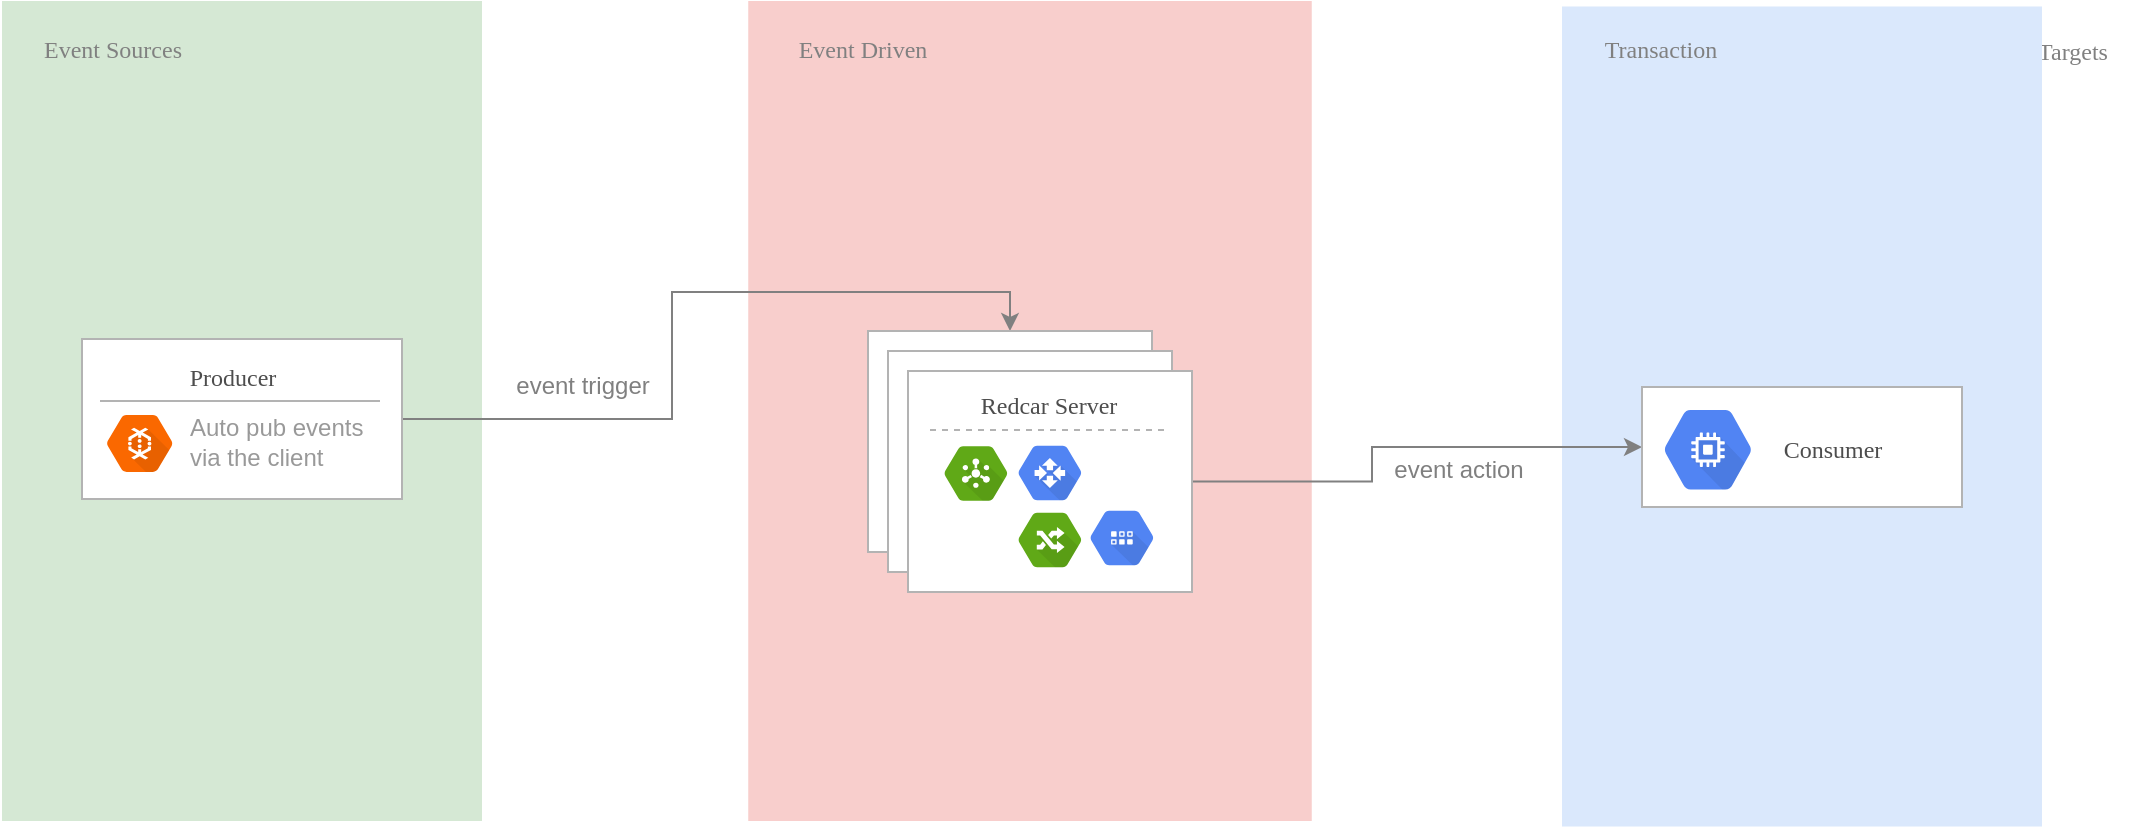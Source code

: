 <mxfile version="16.2.2" type="github">
  <diagram id="zuWFAJXgjOLeMFyqs1LD" name="第 1 页">
    <mxGraphModel dx="786" dy="463" grid="1" gridSize="10" guides="1" tooltips="1" connect="1" arrows="1" fold="1" page="1" pageScale="1" pageWidth="1654" pageHeight="2336" math="0" shadow="0">
      <root>
        <mxCell id="0" />
        <mxCell id="1" parent="0" />
        <mxCell id="z8NbIOZ8HeaowrtKci4R-6" value="&lt;font size=&quot;1&quot;&gt;&lt;font style=&quot;font-size: 12px&quot; face=&quot;Verdana&quot; color=&quot;#808080&quot;&gt;Redcar&lt;/font&gt;&lt;br&gt;&lt;/font&gt;" style="text;html=1;align=center;verticalAlign=middle;resizable=0;points=[];autosize=1;strokeColor=none;fillColor=none;" parent="1" vertex="1">
          <mxGeometry x="496" y="158.5" width="60" height="20" as="geometry" />
        </mxCell>
        <mxCell id="z8NbIOZ8HeaowrtKci4R-8" value="&lt;font color=&quot;#808080&quot; face=&quot;Verdana&quot; style=&quot;font-size: 12px&quot;&gt;Targets&lt;/font&gt;" style="text;html=1;align=center;verticalAlign=middle;resizable=0;points=[];autosize=1;strokeColor=none;fillColor=none;" parent="1" vertex="1">
          <mxGeometry x="1060" y="159.5" width="60" height="20" as="geometry" />
        </mxCell>
        <mxCell id="8pleGha8yt2rqx1mjK0i-11" value="" style="shape=image;html=1;verticalAlign=top;verticalLabelPosition=bottom;labelBackgroundColor=#ffffff;imageAspect=0;aspect=fixed;image=https://cdn2.iconfinder.com/data/icons/Car_Icon_Set_BevelAndEmboss-Net/58/car.png;fontColor=#999999;fillColor=#66B2FF;" parent="1" vertex="1">
          <mxGeometry x="465" y="147.25" width="43" height="43" as="geometry" />
        </mxCell>
        <mxCell id="T6VgyswRJ6GRHiMwATem-1" value="" style="rounded=0;whiteSpace=wrap;html=1;rotation=90;fillColor=#d5e8d4;strokeColor=none;dashed=1;" vertex="1" parent="1">
          <mxGeometry x="-30" y="229.5" width="410" height="240" as="geometry" />
        </mxCell>
        <mxCell id="T6VgyswRJ6GRHiMwATem-2" value="&lt;font color=&quot;#808080&quot; style=&quot;font-size: 12px&quot; face=&quot;Verdana&quot;&gt;Event Sources&lt;/font&gt;" style="text;html=1;align=center;verticalAlign=middle;resizable=0;points=[];autosize=1;strokeColor=none;fillColor=none;" vertex="1" parent="1">
          <mxGeometry x="60" y="158.5" width="100" height="20" as="geometry" />
        </mxCell>
        <mxCell id="T6VgyswRJ6GRHiMwATem-3" value="" style="rounded=0;whiteSpace=wrap;html=1;rotation=90;fillColor=#f8cecc;strokeColor=none;dashed=1;" vertex="1" parent="1">
          <mxGeometry x="364" y="208.63" width="410" height="281.75" as="geometry" />
        </mxCell>
        <mxCell id="T6VgyswRJ6GRHiMwATem-4" value="&lt;font style=&quot;font-size: 12px&quot; face=&quot;Verdana&quot; color=&quot;#808080&quot;&gt;Event D&lt;/font&gt;&lt;font color=&quot;#808080&quot; face=&quot;Verdana&quot;&gt;riven&lt;/font&gt;" style="text;html=1;align=center;verticalAlign=middle;resizable=0;points=[];autosize=1;strokeColor=none;fillColor=none;" vertex="1" parent="1">
          <mxGeometry x="440" y="158.5" width="90" height="20" as="geometry" />
        </mxCell>
        <mxCell id="T6VgyswRJ6GRHiMwATem-5" value="" style="rounded=0;whiteSpace=wrap;html=1;rotation=90;fillColor=#dae8fc;strokeColor=none;dashed=1;" vertex="1" parent="1">
          <mxGeometry x="750" y="232.25" width="410" height="240" as="geometry" />
        </mxCell>
        <mxCell id="T6VgyswRJ6GRHiMwATem-6" value="&lt;font color=&quot;#808080&quot; face=&quot;Verdana&quot;&gt;Transaction&lt;/font&gt;" style="text;html=1;align=center;verticalAlign=middle;resizable=0;points=[];autosize=1;strokeColor=none;fillColor=none;" vertex="1" parent="1">
          <mxGeometry x="844" y="158.5" width="80" height="20" as="geometry" />
        </mxCell>
        <mxCell id="T6VgyswRJ6GRHiMwATem-7" style="edgeStyle=orthogonalEdgeStyle;rounded=0;orthogonalLoop=1;jettySize=auto;html=1;entryX=0.5;entryY=0;entryDx=0;entryDy=0;fontSize=24;fontColor=#FFE599;strokeColor=#808080;" edge="1" parent="1" source="T6VgyswRJ6GRHiMwATem-9" target="T6VgyswRJ6GRHiMwATem-11">
          <mxGeometry relative="1" as="geometry">
            <Array as="points">
              <mxPoint x="390" y="354" />
              <mxPoint x="390" y="290" />
              <mxPoint x="559" y="290" />
            </Array>
          </mxGeometry>
        </mxCell>
        <mxCell id="T6VgyswRJ6GRHiMwATem-8" value="&lt;font color=&quot;#808080&quot; style=&quot;font-size: 12px&quot;&gt;event trigger&lt;/font&gt;" style="edgeLabel;html=1;align=center;verticalAlign=middle;resizable=0;points=[];fontSize=24;fontColor=#FFE599;" vertex="1" connectable="0" parent="T6VgyswRJ6GRHiMwATem-7">
          <mxGeometry x="-0.51" y="-2" relative="1" as="geometry">
            <mxPoint x="-5" y="-23" as="offset" />
          </mxGeometry>
        </mxCell>
        <mxCell id="T6VgyswRJ6GRHiMwATem-9" value="" style="rounded=0;whiteSpace=wrap;html=1;fontFamily=Verdana;fontSize=12;fontColor=#808080;strokeColor=#B3B3B3;" vertex="1" parent="1">
          <mxGeometry x="95" y="313.5" width="160" height="80" as="geometry" />
        </mxCell>
        <mxCell id="T6VgyswRJ6GRHiMwATem-10" value="&lt;font color=&quot;#4d4d4d&quot;&gt;Producer&lt;/font&gt;" style="text;html=1;align=center;verticalAlign=middle;resizable=0;points=[];autosize=1;strokeColor=none;fillColor=none;fontSize=12;fontFamily=Verdana;fontColor=#808080;" vertex="1" parent="1">
          <mxGeometry x="135" y="322.5" width="70" height="20" as="geometry" />
        </mxCell>
        <mxCell id="T6VgyswRJ6GRHiMwATem-11" value="" style="rounded=0;whiteSpace=wrap;html=1;fontFamily=Verdana;fontSize=12;fontColor=#808080;strokeColor=#B3B3B3;" vertex="1" parent="1">
          <mxGeometry x="488" y="309.5" width="142" height="110.5" as="geometry" />
        </mxCell>
        <mxCell id="T6VgyswRJ6GRHiMwATem-12" value="" style="rounded=0;whiteSpace=wrap;html=1;fontFamily=Verdana;fontSize=12;fontColor=#808080;strokeColor=#B3B3B3;" vertex="1" parent="1">
          <mxGeometry x="498" y="319.5" width="142" height="110.5" as="geometry" />
        </mxCell>
        <mxCell id="T6VgyswRJ6GRHiMwATem-13" style="edgeStyle=orthogonalEdgeStyle;rounded=0;orthogonalLoop=1;jettySize=auto;html=1;exitX=1;exitY=0.5;exitDx=0;exitDy=0;entryX=0;entryY=0.5;entryDx=0;entryDy=0;fontSize=12;fontColor=#808080;strokeColor=#808080;" edge="1" parent="1" source="T6VgyswRJ6GRHiMwATem-15" target="T6VgyswRJ6GRHiMwATem-22">
          <mxGeometry relative="1" as="geometry">
            <Array as="points">
              <mxPoint x="740" y="385" />
              <mxPoint x="740" y="368" />
            </Array>
          </mxGeometry>
        </mxCell>
        <mxCell id="T6VgyswRJ6GRHiMwATem-14" value="event action" style="edgeLabel;html=1;align=center;verticalAlign=middle;resizable=0;points=[];fontSize=12;fontColor=#808080;" vertex="1" connectable="0" parent="T6VgyswRJ6GRHiMwATem-13">
          <mxGeometry x="0.15" y="3" relative="1" as="geometry">
            <mxPoint x="11" y="14" as="offset" />
          </mxGeometry>
        </mxCell>
        <mxCell id="T6VgyswRJ6GRHiMwATem-15" value="" style="rounded=0;whiteSpace=wrap;html=1;fontFamily=Verdana;fontSize=12;fontColor=#808080;strokeColor=#B3B3B3;" vertex="1" parent="1">
          <mxGeometry x="508" y="329.5" width="142" height="110.5" as="geometry" />
        </mxCell>
        <mxCell id="T6VgyswRJ6GRHiMwATem-16" value="" style="endArrow=none;html=1;fontFamily=Verdana;fontSize=12;fontColor=#808080;endFill=0;strokeColor=#B3B3B3;rounded=0;dashed=1;" edge="1" parent="1">
          <mxGeometry relative="1" as="geometry">
            <mxPoint x="519" y="359" as="sourcePoint" />
            <mxPoint x="639" y="359" as="targetPoint" />
          </mxGeometry>
        </mxCell>
        <mxCell id="T6VgyswRJ6GRHiMwATem-17" value="&lt;font color=&quot;#4d4d4d&quot;&gt;Redcar Server&lt;/font&gt;" style="text;html=1;align=center;verticalAlign=middle;resizable=0;points=[];autosize=1;strokeColor=none;fillColor=none;fontSize=12;fontFamily=Verdana;fontColor=#1A1A1A;" vertex="1" parent="1">
          <mxGeometry x="528" y="336.5" width="100" height="20" as="geometry" />
        </mxCell>
        <mxCell id="T6VgyswRJ6GRHiMwATem-18" value="" style="sketch=0;html=1;fillColor=#60a917;strokeColor=#2D7600;verticalAlign=top;labelPosition=center;verticalLabelPosition=bottom;align=center;spacingTop=-6;fontSize=11;fontStyle=1;fontColor=#ffffff;shape=mxgraph.gcp2.hexIcon;prIcon=cloud_pubsub;rounded=1;fontFamily=Verdana;" vertex="1" parent="1">
          <mxGeometry x="518" y="360.75" width="48" height="40" as="geometry" />
        </mxCell>
        <mxCell id="T6VgyswRJ6GRHiMwATem-19" value="" style="sketch=0;html=1;fillColor=#5184F3;strokeColor=none;verticalAlign=top;labelPosition=center;verticalLabelPosition=bottom;align=center;spacingTop=-6;fontSize=11;fontStyle=1;fontColor=#999999;shape=mxgraph.gcp2.hexIcon;prIcon=cloud_datastore;rounded=1;fontFamily=Verdana;" vertex="1" parent="1">
          <mxGeometry x="591" y="393" width="48" height="40" as="geometry" />
        </mxCell>
        <mxCell id="T6VgyswRJ6GRHiMwATem-20" value="" style="sketch=0;html=1;fillColor=#5184F3;strokeColor=none;verticalAlign=top;labelPosition=center;verticalLabelPosition=bottom;align=center;spacingTop=-6;fontSize=11;fontStyle=1;fontColor=#999999;shape=mxgraph.gcp2.hexIcon;prIcon=cloud_router;rounded=1;fontFamily=Verdana;" vertex="1" parent="1">
          <mxGeometry x="555" y="360.5" width="48" height="40" as="geometry" />
        </mxCell>
        <mxCell id="T6VgyswRJ6GRHiMwATem-21" value="" style="sketch=0;html=1;fillColor=#60a917;strokeColor=#2D7600;verticalAlign=top;labelPosition=center;verticalLabelPosition=bottom;align=center;spacingTop=-6;fontSize=11;fontStyle=1;fontColor=#ffffff;shape=mxgraph.gcp2.hexIcon;prIcon=cloud_routes;rounded=1;fontFamily=Verdana;" vertex="1" parent="1">
          <mxGeometry x="555" y="394" width="48" height="40" as="geometry" />
        </mxCell>
        <mxCell id="T6VgyswRJ6GRHiMwATem-22" value="" style="rounded=0;whiteSpace=wrap;html=1;fontFamily=Verdana;fontSize=12;fontColor=#808080;strokeColor=#B3B3B3;" vertex="1" parent="1">
          <mxGeometry x="875" y="337.5" width="160" height="60" as="geometry" />
        </mxCell>
        <mxCell id="T6VgyswRJ6GRHiMwATem-23" value="&lt;font color=&quot;#4d4d4d&quot;&gt;Consumer&lt;/font&gt;" style="text;html=1;align=center;verticalAlign=middle;resizable=0;points=[];autosize=1;strokeColor=none;fillColor=none;fontSize=12;fontFamily=Verdana;fontColor=#1A1A1A;" vertex="1" parent="1">
          <mxGeometry x="930" y="358.88" width="80" height="20" as="geometry" />
        </mxCell>
        <mxCell id="T6VgyswRJ6GRHiMwATem-24" value="" style="endArrow=none;html=1;fontFamily=Verdana;fontSize=12;fontColor=#808080;endFill=0;strokeColor=#B3B3B3;rounded=0;" edge="1" parent="1">
          <mxGeometry relative="1" as="geometry">
            <mxPoint x="104" y="344.5" as="sourcePoint" />
            <mxPoint x="244" y="344.5" as="targetPoint" />
          </mxGeometry>
        </mxCell>
        <mxCell id="T6VgyswRJ6GRHiMwATem-25" value="&lt;font color=&quot;#999999&quot;&gt;Auto pub events&lt;br&gt;via the client&lt;/font&gt;" style="text;html=1;align=left;verticalAlign=middle;resizable=0;points=[];autosize=1;strokeColor=none;fillColor=none;" vertex="1" parent="1">
          <mxGeometry x="147" y="349.75" width="100" height="30" as="geometry" />
        </mxCell>
        <mxCell id="T6VgyswRJ6GRHiMwATem-26" value="" style="sketch=0;html=1;fillColor=#5184F3;strokeColor=none;verticalAlign=top;labelPosition=center;verticalLabelPosition=bottom;align=center;spacingTop=-6;fontSize=11;fontStyle=1;fontColor=#999999;shape=mxgraph.gcp2.hexIcon;prIcon=compute_engine;rounded=0;dashed=1;" vertex="1" parent="1">
          <mxGeometry x="875" y="339.63" width="66" height="58.5" as="geometry" />
        </mxCell>
        <mxCell id="T6VgyswRJ6GRHiMwATem-27" value="&lt;br&gt;" style="sketch=0;html=1;fillColor=#fa6800;strokeColor=#C73500;verticalAlign=top;labelPosition=center;verticalLabelPosition=bottom;align=center;spacingTop=-6;fontSize=11;fontStyle=1;fontColor=#000000;shape=mxgraph.gcp2.hexIcon;prIcon=cloud_dataflow;rounded=0;dashed=1;" vertex="1" parent="1">
          <mxGeometry x="98.9" y="344.88" width="50" height="41.75" as="geometry" />
        </mxCell>
      </root>
    </mxGraphModel>
  </diagram>
</mxfile>
